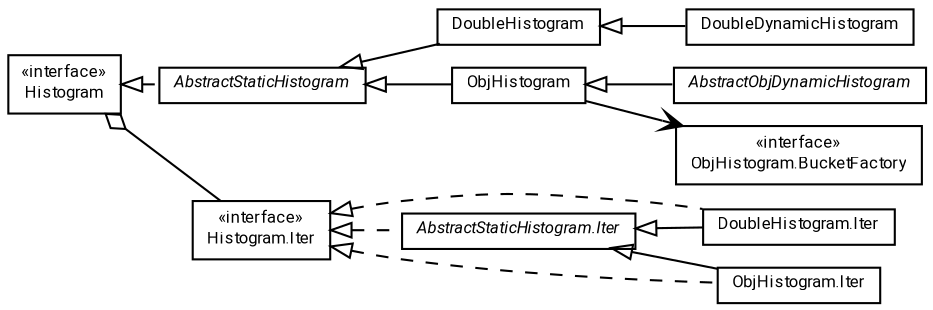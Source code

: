 #!/usr/local/bin/dot
#
# Class diagram 
# Generated by UMLGraph version R5_7_2-60-g0e99a6 (http://www.spinellis.gr/umlgraph/)
#

digraph G {
	graph [fontnames="svg"]
	edge [fontname="Roboto",fontsize=7,labelfontname="Roboto",labelfontsize=7,color="black"];
	node [fontname="Roboto",fontcolor="black",fontsize=8,shape=plaintext,margin=0,width=0,height=0];
	nodesep=0.15;
	ranksep=0.25;
	rankdir=LR;
	// de.lmu.ifi.dbs.elki.utilities.datastructures.histogram.AbstractObjDynamicHistogram<T>
	c323912 [label=<<table title="de.lmu.ifi.dbs.elki.utilities.datastructures.histogram.AbstractObjDynamicHistogram" border="0" cellborder="1" cellspacing="0" cellpadding="2" href="AbstractObjDynamicHistogram.html" target="_parent">
		<tr><td><table border="0" cellspacing="0" cellpadding="1">
		<tr><td align="center" balign="center"> <font face="Roboto"><i>AbstractObjDynamicHistogram</i></font> </td></tr>
		</table></td></tr>
		</table>>, URL="AbstractObjDynamicHistogram.html"];
	// de.lmu.ifi.dbs.elki.utilities.datastructures.histogram.AbstractStaticHistogram
	c323913 [label=<<table title="de.lmu.ifi.dbs.elki.utilities.datastructures.histogram.AbstractStaticHistogram" border="0" cellborder="1" cellspacing="0" cellpadding="2" href="AbstractStaticHistogram.html" target="_parent">
		<tr><td><table border="0" cellspacing="0" cellpadding="1">
		<tr><td align="center" balign="center"> <font face="Roboto"><i>AbstractStaticHistogram</i></font> </td></tr>
		</table></td></tr>
		</table>>, URL="AbstractStaticHistogram.html"];
	// de.lmu.ifi.dbs.elki.utilities.datastructures.histogram.AbstractStaticHistogram.Iter
	c323914 [label=<<table title="de.lmu.ifi.dbs.elki.utilities.datastructures.histogram.AbstractStaticHistogram.Iter" border="0" cellborder="1" cellspacing="0" cellpadding="2" href="AbstractStaticHistogram.Iter.html" target="_parent">
		<tr><td><table border="0" cellspacing="0" cellpadding="1">
		<tr><td align="center" balign="center"> <font face="Roboto"><i>AbstractStaticHistogram.Iter</i></font> </td></tr>
		</table></td></tr>
		</table>>, URL="AbstractStaticHistogram.Iter.html"];
	// de.lmu.ifi.dbs.elki.utilities.datastructures.histogram.DoubleDynamicHistogram
	c323915 [label=<<table title="de.lmu.ifi.dbs.elki.utilities.datastructures.histogram.DoubleDynamicHistogram" border="0" cellborder="1" cellspacing="0" cellpadding="2" href="DoubleDynamicHistogram.html" target="_parent">
		<tr><td><table border="0" cellspacing="0" cellpadding="1">
		<tr><td align="center" balign="center"> <font face="Roboto">DoubleDynamicHistogram</font> </td></tr>
		</table></td></tr>
		</table>>, URL="DoubleDynamicHistogram.html"];
	// de.lmu.ifi.dbs.elki.utilities.datastructures.histogram.DoubleHistogram
	c323916 [label=<<table title="de.lmu.ifi.dbs.elki.utilities.datastructures.histogram.DoubleHistogram" border="0" cellborder="1" cellspacing="0" cellpadding="2" href="DoubleHistogram.html" target="_parent">
		<tr><td><table border="0" cellspacing="0" cellpadding="1">
		<tr><td align="center" balign="center"> <font face="Roboto">DoubleHistogram</font> </td></tr>
		</table></td></tr>
		</table>>, URL="DoubleHistogram.html"];
	// de.lmu.ifi.dbs.elki.utilities.datastructures.histogram.DoubleHistogram.Iter
	c323917 [label=<<table title="de.lmu.ifi.dbs.elki.utilities.datastructures.histogram.DoubleHistogram.Iter" border="0" cellborder="1" cellspacing="0" cellpadding="2" href="DoubleHistogram.Iter.html" target="_parent">
		<tr><td><table border="0" cellspacing="0" cellpadding="1">
		<tr><td align="center" balign="center"> <font face="Roboto">DoubleHistogram.Iter</font> </td></tr>
		</table></td></tr>
		</table>>, URL="DoubleHistogram.Iter.html"];
	// de.lmu.ifi.dbs.elki.utilities.datastructures.histogram.Histogram
	c323918 [label=<<table title="de.lmu.ifi.dbs.elki.utilities.datastructures.histogram.Histogram" border="0" cellborder="1" cellspacing="0" cellpadding="2" href="Histogram.html" target="_parent">
		<tr><td><table border="0" cellspacing="0" cellpadding="1">
		<tr><td align="center" balign="center"> &#171;interface&#187; </td></tr>
		<tr><td align="center" balign="center"> <font face="Roboto">Histogram</font> </td></tr>
		</table></td></tr>
		</table>>, URL="Histogram.html"];
	// de.lmu.ifi.dbs.elki.utilities.datastructures.histogram.Histogram.Iter
	c323919 [label=<<table title="de.lmu.ifi.dbs.elki.utilities.datastructures.histogram.Histogram.Iter" border="0" cellborder="1" cellspacing="0" cellpadding="2" href="Histogram.Iter.html" target="_parent">
		<tr><td><table border="0" cellspacing="0" cellpadding="1">
		<tr><td align="center" balign="center"> &#171;interface&#187; </td></tr>
		<tr><td align="center" balign="center"> <font face="Roboto">Histogram.Iter</font> </td></tr>
		</table></td></tr>
		</table>>, URL="Histogram.Iter.html"];
	// de.lmu.ifi.dbs.elki.utilities.datastructures.histogram.ObjHistogram<T>
	c323920 [label=<<table title="de.lmu.ifi.dbs.elki.utilities.datastructures.histogram.ObjHistogram" border="0" cellborder="1" cellspacing="0" cellpadding="2" href="ObjHistogram.html" target="_parent">
		<tr><td><table border="0" cellspacing="0" cellpadding="1">
		<tr><td align="center" balign="center"> <font face="Roboto">ObjHistogram</font> </td></tr>
		</table></td></tr>
		</table>>, URL="ObjHistogram.html"];
	// de.lmu.ifi.dbs.elki.utilities.datastructures.histogram.ObjHistogram<T>.Iter
	c323921 [label=<<table title="de.lmu.ifi.dbs.elki.utilities.datastructures.histogram.ObjHistogram.Iter" border="0" cellborder="1" cellspacing="0" cellpadding="2" href="ObjHistogram.Iter.html" target="_parent">
		<tr><td><table border="0" cellspacing="0" cellpadding="1">
		<tr><td align="center" balign="center"> <font face="Roboto">ObjHistogram.Iter</font> </td></tr>
		</table></td></tr>
		</table>>, URL="ObjHistogram.Iter.html"];
	// de.lmu.ifi.dbs.elki.utilities.datastructures.histogram.ObjHistogram.BucketFactory<T>
	c323922 [label=<<table title="de.lmu.ifi.dbs.elki.utilities.datastructures.histogram.ObjHistogram.BucketFactory" border="0" cellborder="1" cellspacing="0" cellpadding="2" href="ObjHistogram.BucketFactory.html" target="_parent">
		<tr><td><table border="0" cellspacing="0" cellpadding="1">
		<tr><td align="center" balign="center"> &#171;interface&#187; </td></tr>
		<tr><td align="center" balign="center"> <font face="Roboto">ObjHistogram.BucketFactory</font> </td></tr>
		</table></td></tr>
		</table>>, URL="ObjHistogram.BucketFactory.html"];
	// de.lmu.ifi.dbs.elki.utilities.datastructures.histogram.AbstractObjDynamicHistogram<T> extends de.lmu.ifi.dbs.elki.utilities.datastructures.histogram.ObjHistogram<T>
	c323920 -> c323912 [arrowtail=empty,dir=back,weight=10];
	// de.lmu.ifi.dbs.elki.utilities.datastructures.histogram.AbstractStaticHistogram implements de.lmu.ifi.dbs.elki.utilities.datastructures.histogram.Histogram
	c323918 -> c323913 [arrowtail=empty,style=dashed,dir=back,weight=9];
	// de.lmu.ifi.dbs.elki.utilities.datastructures.histogram.AbstractStaticHistogram.Iter implements de.lmu.ifi.dbs.elki.utilities.datastructures.histogram.Histogram.Iter
	c323919 -> c323914 [arrowtail=empty,style=dashed,dir=back,weight=9];
	// de.lmu.ifi.dbs.elki.utilities.datastructures.histogram.DoubleDynamicHistogram extends de.lmu.ifi.dbs.elki.utilities.datastructures.histogram.DoubleHistogram
	c323916 -> c323915 [arrowtail=empty,dir=back,weight=10];
	// de.lmu.ifi.dbs.elki.utilities.datastructures.histogram.DoubleHistogram extends de.lmu.ifi.dbs.elki.utilities.datastructures.histogram.AbstractStaticHistogram
	c323913 -> c323916 [arrowtail=empty,dir=back,weight=10];
	// de.lmu.ifi.dbs.elki.utilities.datastructures.histogram.DoubleHistogram.Iter extends de.lmu.ifi.dbs.elki.utilities.datastructures.histogram.AbstractStaticHistogram.Iter
	c323914 -> c323917 [arrowtail=empty,dir=back,weight=10];
	// de.lmu.ifi.dbs.elki.utilities.datastructures.histogram.DoubleHistogram.Iter implements de.lmu.ifi.dbs.elki.utilities.datastructures.histogram.Histogram.Iter
	c323919 -> c323917 [arrowtail=empty,style=dashed,dir=back,weight=9];
	// de.lmu.ifi.dbs.elki.utilities.datastructures.histogram.Histogram has de.lmu.ifi.dbs.elki.utilities.datastructures.histogram.Histogram.Iter
	c323918 -> c323919 [arrowhead=none,arrowtail=ediamond,dir=back,weight=4];
	// de.lmu.ifi.dbs.elki.utilities.datastructures.histogram.ObjHistogram<T> extends de.lmu.ifi.dbs.elki.utilities.datastructures.histogram.AbstractStaticHistogram
	c323913 -> c323920 [arrowtail=empty,dir=back,weight=10];
	// de.lmu.ifi.dbs.elki.utilities.datastructures.histogram.ObjHistogram<T>.Iter extends de.lmu.ifi.dbs.elki.utilities.datastructures.histogram.AbstractStaticHistogram.Iter
	c323914 -> c323921 [arrowtail=empty,dir=back,weight=10];
	// de.lmu.ifi.dbs.elki.utilities.datastructures.histogram.ObjHistogram<T>.Iter implements de.lmu.ifi.dbs.elki.utilities.datastructures.histogram.Histogram.Iter
	c323919 -> c323921 [arrowtail=empty,style=dashed,dir=back,weight=9];
	// de.lmu.ifi.dbs.elki.utilities.datastructures.histogram.ObjHistogram<T> navassoc de.lmu.ifi.dbs.elki.utilities.datastructures.histogram.ObjHistogram.BucketFactory<T>
	c323920 -> c323922 [arrowhead=open,weight=1];
}

